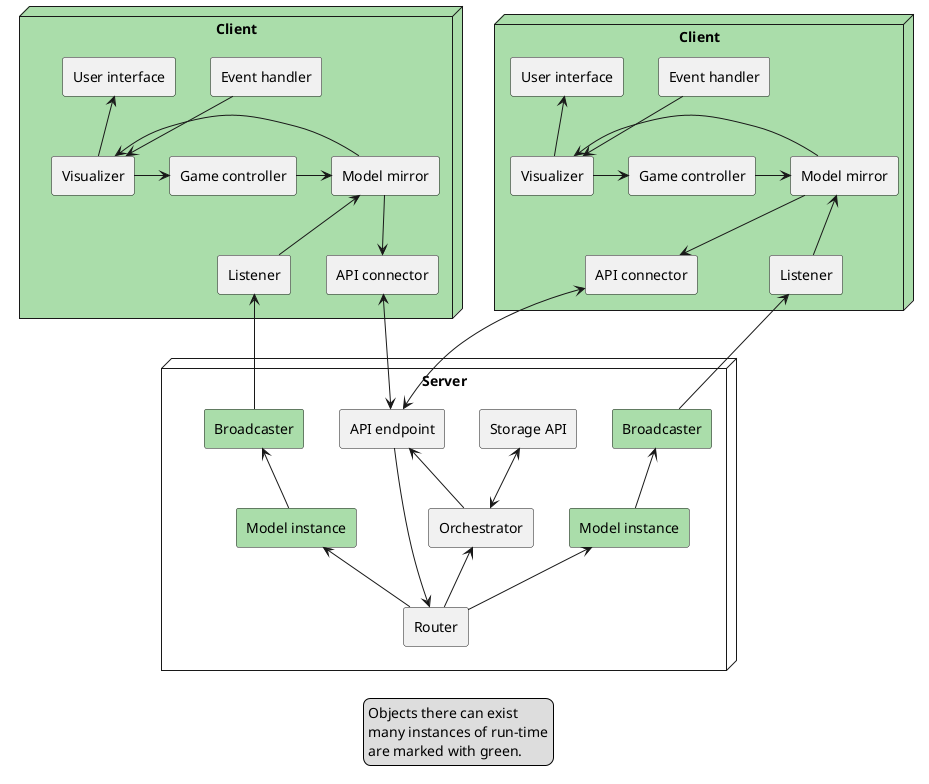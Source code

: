 @startuml
'https://plantuml.com/deployment-diagram

legend
    Objects there can exist
    many instances of run-time
    are marked with green.
end legend

node "Client" as client_0 #ADA {
    agent "Game controller" as controller_0
    agent "Visualizer" as visualizer_0
    agent "Event handler" as event_0
    agent "User interface" as ui_0
    agent "Model mirror" as mirror_0
    agent "API connector" as connector_0
    agent "Listener" as listener_0

    event_0 -down-> visualizer_0
    visualizer_0 -up-> ui_0
    visualizer_0 -right-> controller_0
    controller_0 -right-> mirror_0
    mirror_0 -> visualizer_0
    mirror_0 -down-> connector_0
    listener_0 -up-> mirror_0
}

node "Client" as client_1 #ADA {
    agent "Game controller" as controller_1
    agent "Visualizer" as visualizer_1
    agent "Event handler" as event_1
    agent "User interface" as ui_1
    agent "Model mirror" as mirror_1
    agent "API connector" as connector_1
    agent "Listener" as listener_1

    event_1 -down-> visualizer_1
    visualizer_1 -up-> ui_1
    visualizer_1 -right-> controller_1
    controller_1 -right-> mirror_1
    mirror_1 -> visualizer_1
    mirror_1 -down-> connector_1
    listener_1 -up-> mirror_1
}

node "Server" as server {
    agent "API endpoint" as endpoint
    agent "Broadcaster" as broadcaster_0 #ADA
    agent "Broadcaster" as broadcaster_1 #ADA
    agent "Storage API" as storage
    agent "Model instance" as model_0 #ADA
    agent "Model instance" as model_1 #ADA
    agent "Orchestrator" as orchestrator
    agent "Router" as router

    endpoint -[hidden]right- broadcaster_0
    broadcaster_0 -[hidden]right- broadcaster_1
    broadcaster_1 -[hidden]right- storage
    model_0 -up-> broadcaster_0
    model_0 -[hidden]right- model_1
    model_1 -up-> broadcaster_1
    orchestrator --> endpoint
    orchestrator <-up-> storage
    router <-up- endpoint
    router -up-> model_0
    router -up-> model_1
    router -up-> orchestrator
}

ui_0 -[hidden]right- mirror_1

client_1 -[hidden]down- server

endpoint <-up-> connector_0
endpoint <-up-> connector_1

broadcaster_0 -up-> listener_0
broadcaster_1 -up-> listener_1

@enduml